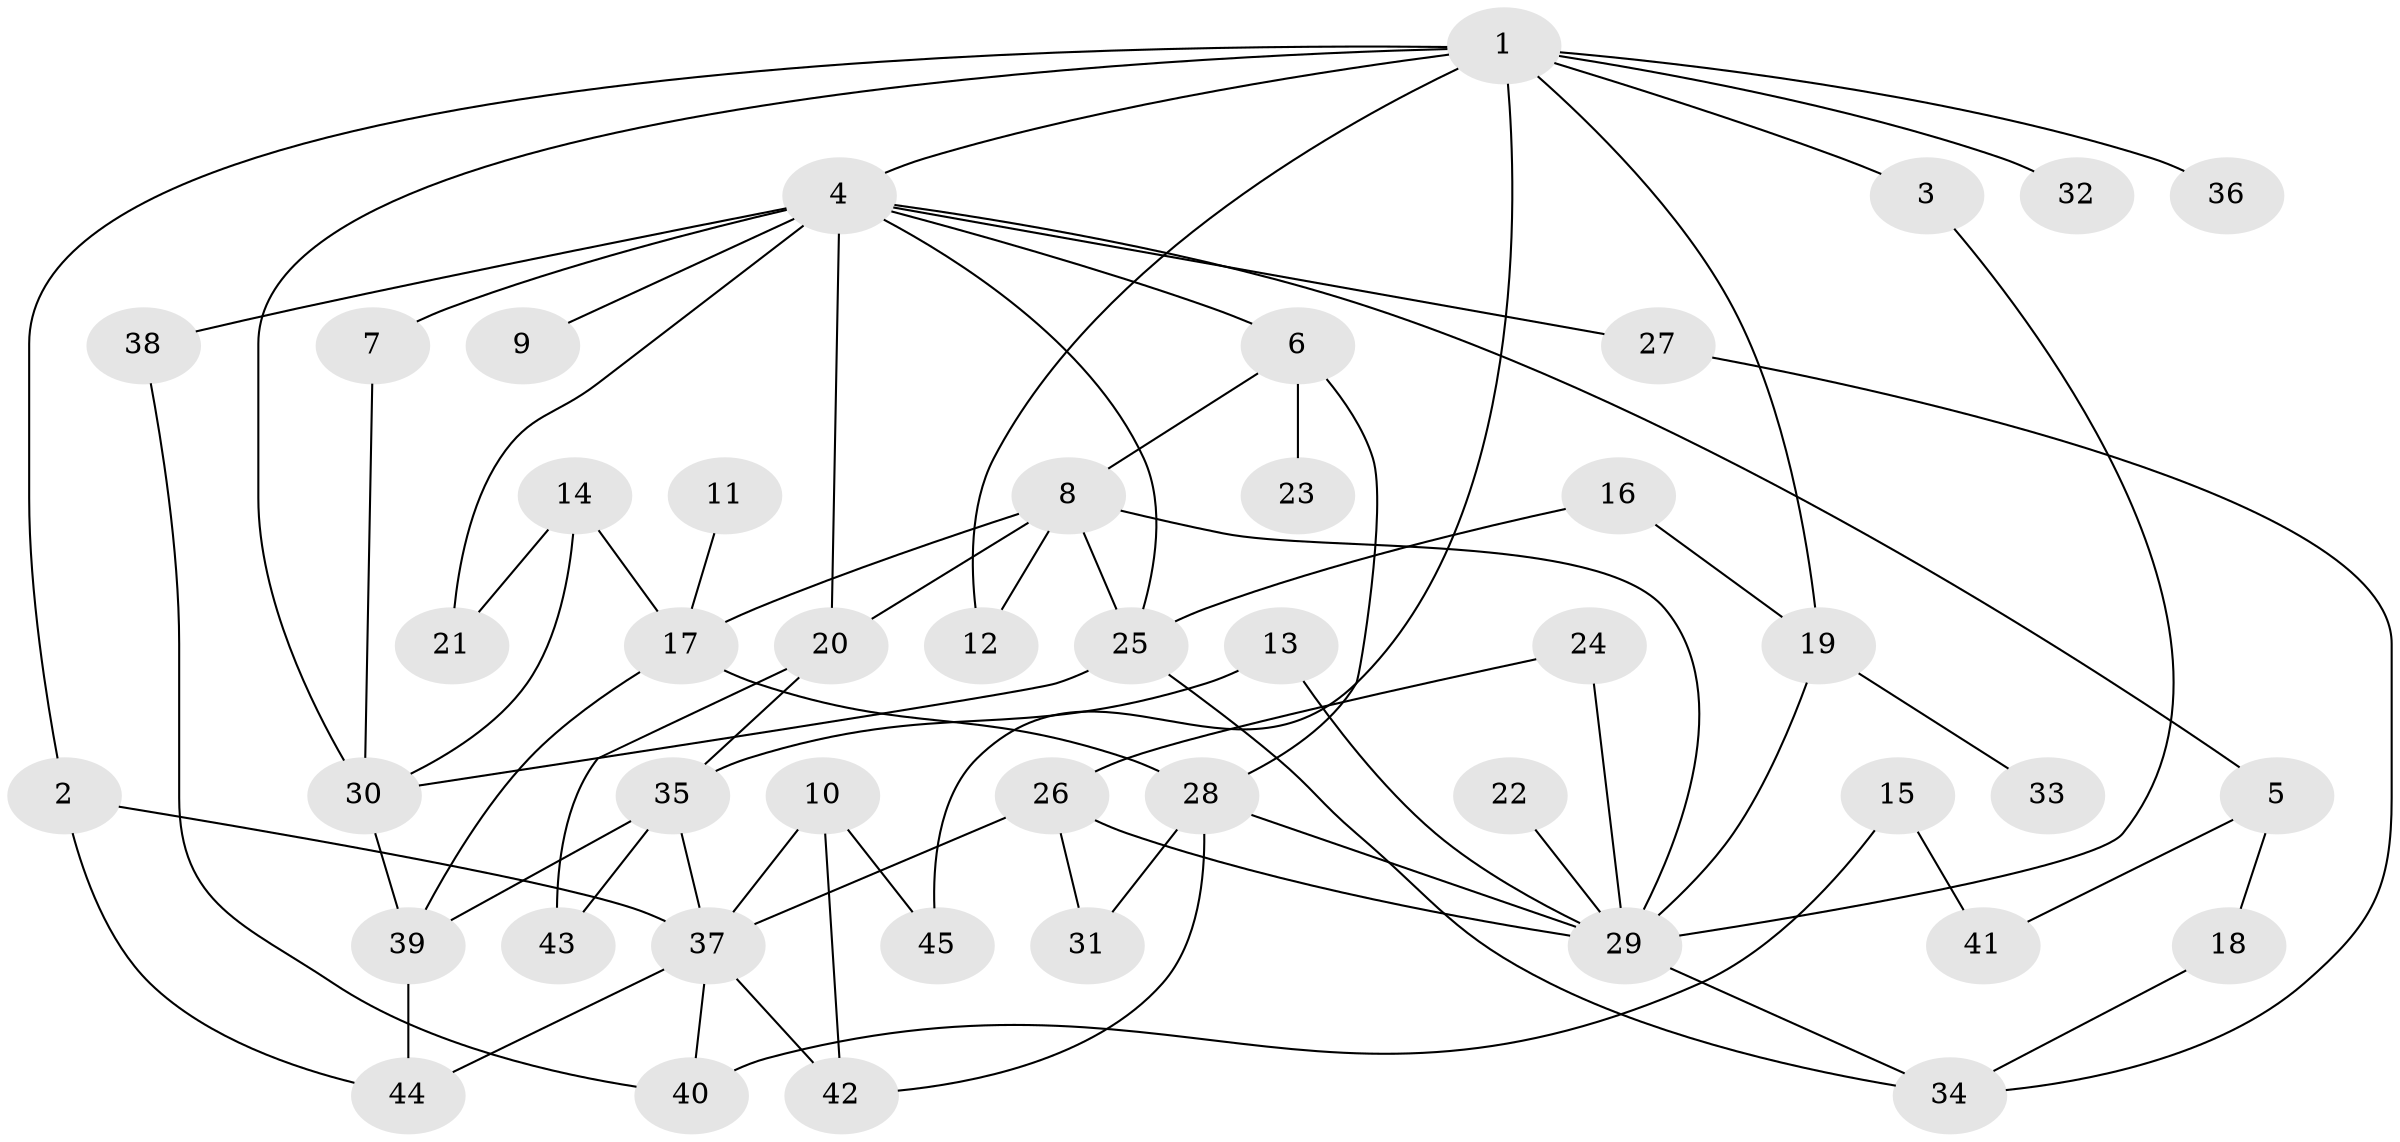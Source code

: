 // original degree distribution, {5: 0.08888888888888889, 8: 0.011111111111111112, 3: 0.2111111111111111, 2: 0.34444444444444444, 7: 0.011111111111111112, 4: 0.12222222222222222, 1: 0.2, 6: 0.011111111111111112}
// Generated by graph-tools (version 1.1) at 2025/49/03/09/25 03:49:17]
// undirected, 45 vertices, 74 edges
graph export_dot {
graph [start="1"]
  node [color=gray90,style=filled];
  1;
  2;
  3;
  4;
  5;
  6;
  7;
  8;
  9;
  10;
  11;
  12;
  13;
  14;
  15;
  16;
  17;
  18;
  19;
  20;
  21;
  22;
  23;
  24;
  25;
  26;
  27;
  28;
  29;
  30;
  31;
  32;
  33;
  34;
  35;
  36;
  37;
  38;
  39;
  40;
  41;
  42;
  43;
  44;
  45;
  1 -- 2 [weight=1.0];
  1 -- 3 [weight=1.0];
  1 -- 4 [weight=1.0];
  1 -- 12 [weight=1.0];
  1 -- 19 [weight=1.0];
  1 -- 30 [weight=1.0];
  1 -- 32 [weight=1.0];
  1 -- 36 [weight=1.0];
  1 -- 45 [weight=1.0];
  2 -- 37 [weight=1.0];
  2 -- 44 [weight=1.0];
  3 -- 29 [weight=1.0];
  4 -- 5 [weight=1.0];
  4 -- 6 [weight=1.0];
  4 -- 7 [weight=1.0];
  4 -- 9 [weight=1.0];
  4 -- 20 [weight=1.0];
  4 -- 21 [weight=1.0];
  4 -- 25 [weight=1.0];
  4 -- 27 [weight=1.0];
  4 -- 38 [weight=1.0];
  5 -- 18 [weight=1.0];
  5 -- 41 [weight=1.0];
  6 -- 8 [weight=1.0];
  6 -- 23 [weight=1.0];
  6 -- 28 [weight=1.0];
  7 -- 30 [weight=1.0];
  8 -- 12 [weight=1.0];
  8 -- 17 [weight=1.0];
  8 -- 20 [weight=1.0];
  8 -- 25 [weight=1.0];
  8 -- 29 [weight=1.0];
  10 -- 37 [weight=1.0];
  10 -- 42 [weight=1.0];
  10 -- 45 [weight=1.0];
  11 -- 17 [weight=1.0];
  13 -- 29 [weight=1.0];
  13 -- 35 [weight=1.0];
  14 -- 17 [weight=1.0];
  14 -- 21 [weight=1.0];
  14 -- 30 [weight=1.0];
  15 -- 40 [weight=1.0];
  15 -- 41 [weight=1.0];
  16 -- 19 [weight=1.0];
  16 -- 25 [weight=1.0];
  17 -- 28 [weight=1.0];
  17 -- 39 [weight=1.0];
  18 -- 34 [weight=1.0];
  19 -- 29 [weight=1.0];
  19 -- 33 [weight=1.0];
  20 -- 35 [weight=1.0];
  20 -- 43 [weight=1.0];
  22 -- 29 [weight=1.0];
  24 -- 26 [weight=2.0];
  24 -- 29 [weight=1.0];
  25 -- 30 [weight=1.0];
  25 -- 34 [weight=1.0];
  26 -- 29 [weight=1.0];
  26 -- 31 [weight=1.0];
  26 -- 37 [weight=1.0];
  27 -- 34 [weight=1.0];
  28 -- 29 [weight=1.0];
  28 -- 31 [weight=1.0];
  28 -- 42 [weight=1.0];
  29 -- 34 [weight=1.0];
  30 -- 39 [weight=1.0];
  35 -- 37 [weight=1.0];
  35 -- 39 [weight=1.0];
  35 -- 43 [weight=2.0];
  37 -- 40 [weight=1.0];
  37 -- 42 [weight=1.0];
  37 -- 44 [weight=1.0];
  38 -- 40 [weight=1.0];
  39 -- 44 [weight=1.0];
}
